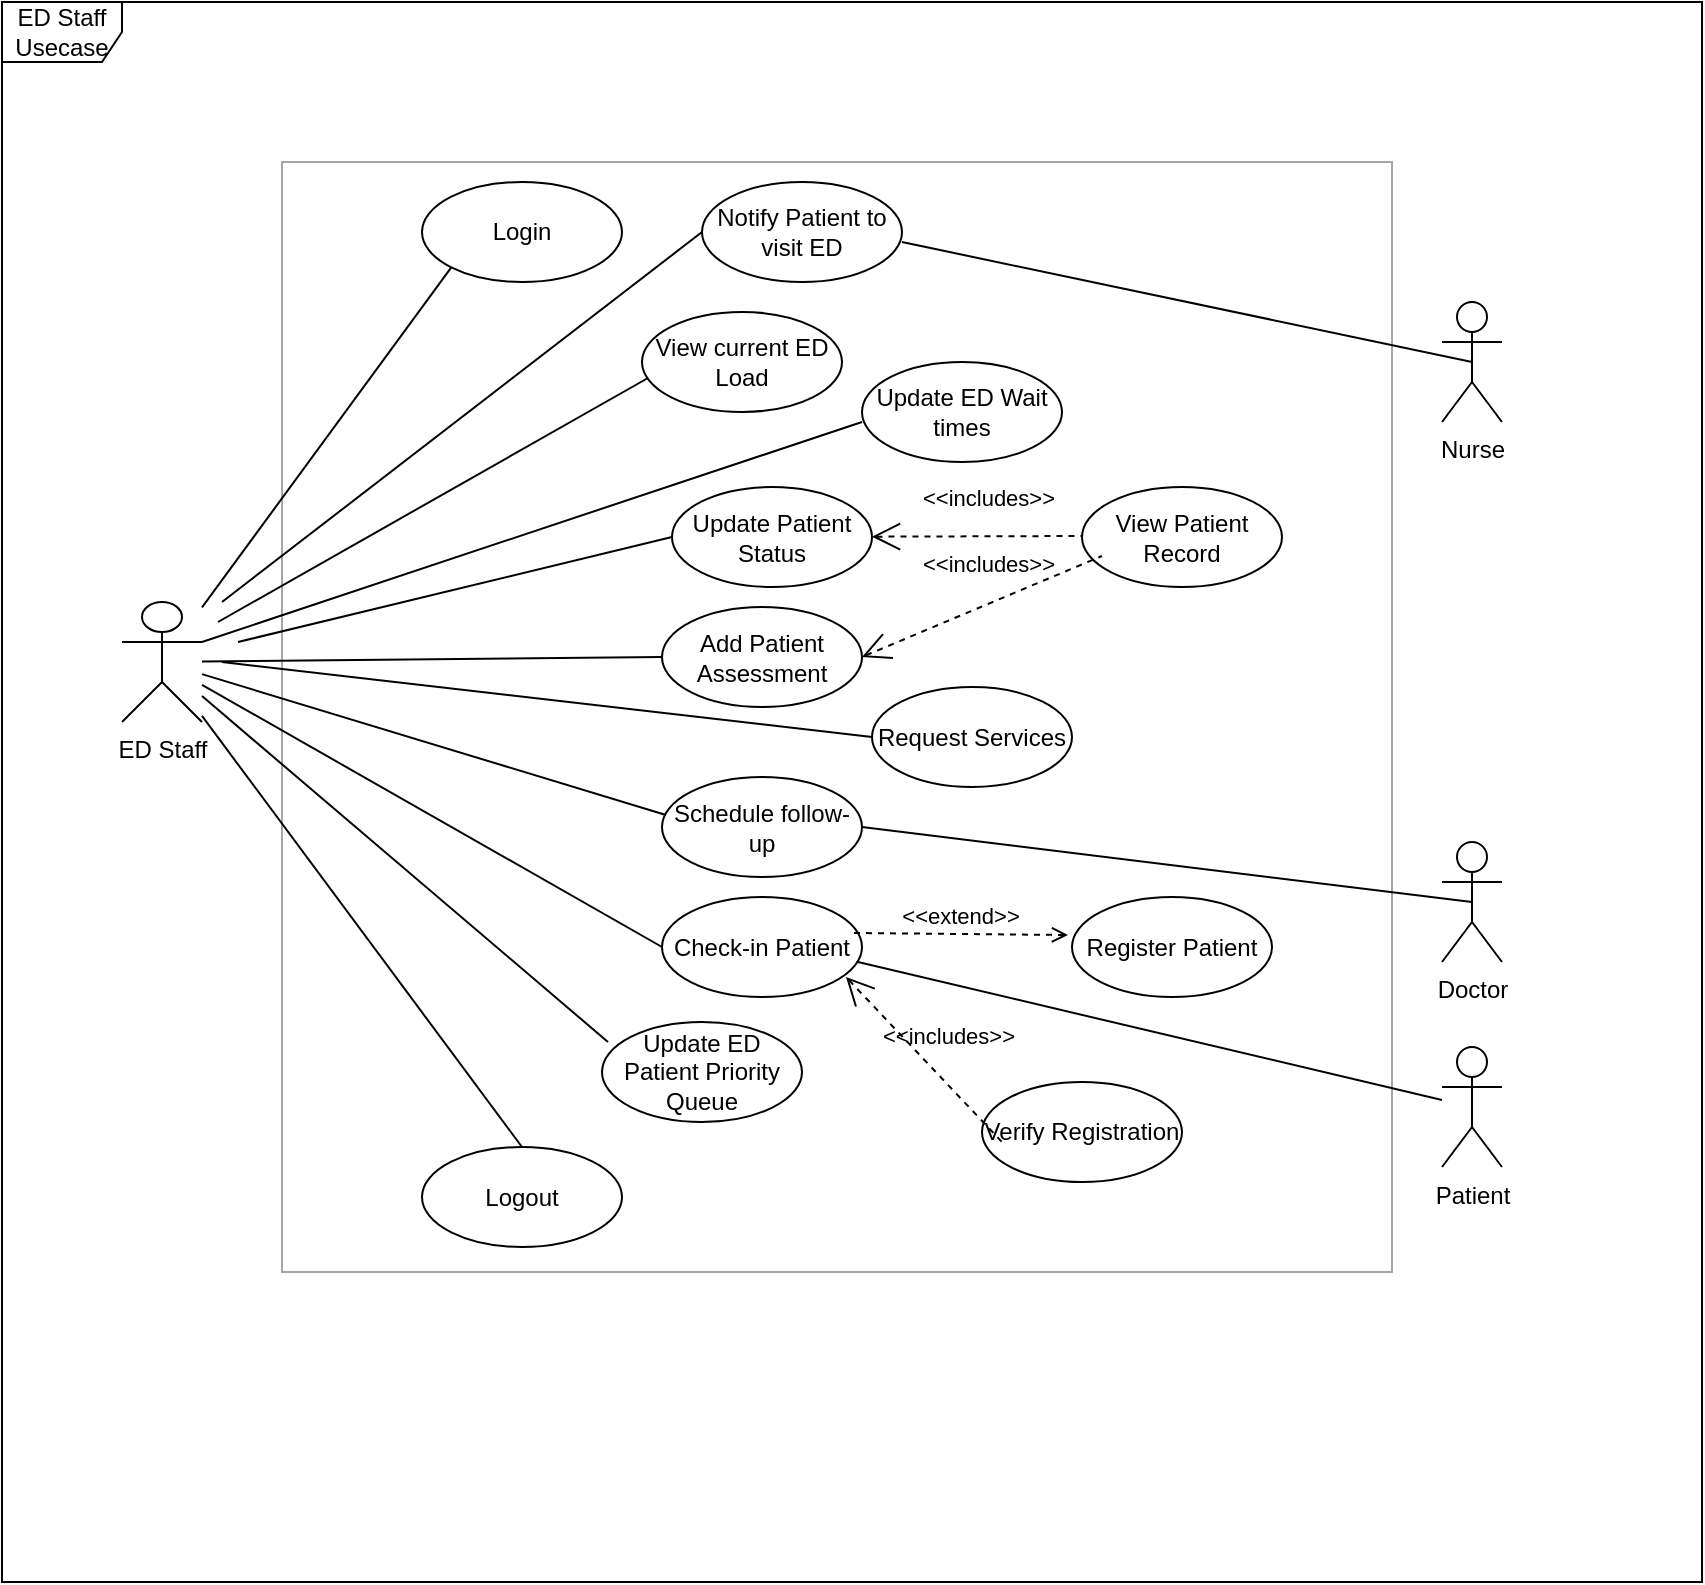 <mxfile version="24.7.16">
  <diagram name="Page-1" id="YNJIgYYOF31vNW3GRBjq">
    <mxGraphModel dx="1434" dy="786" grid="1" gridSize="10" guides="1" tooltips="1" connect="1" arrows="1" fold="1" page="1" pageScale="1" pageWidth="850" pageHeight="1100" math="0" shadow="0">
      <root>
        <mxCell id="0" />
        <mxCell id="1" parent="0" />
        <mxCell id="XzmBF0EzG8E6nJlxvi2m-1" value="ED Staff" style="shape=umlActor;verticalLabelPosition=bottom;verticalAlign=top;html=1;outlineConnect=0;" parent="1" vertex="1">
          <mxGeometry x="100" y="440" width="40" height="60" as="geometry" />
        </mxCell>
        <mxCell id="XzmBF0EzG8E6nJlxvi2m-11" value="ED Staff Usecase" style="shape=umlFrame;whiteSpace=wrap;html=1;pointerEvents=0;" parent="1" vertex="1">
          <mxGeometry x="40" y="140" width="850" height="790" as="geometry" />
        </mxCell>
        <mxCell id="XzmBF0EzG8E6nJlxvi2m-12" value="" style="whiteSpace=wrap;html=1;aspect=fixed;fillColor=none;strokeColor=#A6A6A6;movable=1;resizable=1;rotatable=1;deletable=1;editable=1;locked=0;connectable=1;" parent="1" vertex="1">
          <mxGeometry x="180" y="220" width="555" height="555" as="geometry" />
        </mxCell>
        <mxCell id="XzmBF0EzG8E6nJlxvi2m-13" value="Login" style="ellipse;whiteSpace=wrap;html=1;" parent="1" vertex="1">
          <mxGeometry x="250" y="230" width="100" height="50" as="geometry" />
        </mxCell>
        <mxCell id="XzmBF0EzG8E6nJlxvi2m-16" value="Logout" style="ellipse;whiteSpace=wrap;html=1;" parent="1" vertex="1">
          <mxGeometry x="250" y="712.5" width="100" height="50" as="geometry" />
        </mxCell>
        <mxCell id="XzmBF0EzG8E6nJlxvi2m-18" value="View current ED Load" style="ellipse;whiteSpace=wrap;html=1;" parent="1" vertex="1">
          <mxGeometry x="360" y="295" width="100" height="50" as="geometry" />
        </mxCell>
        <mxCell id="XzmBF0EzG8E6nJlxvi2m-19" value="Update Patient Status" style="ellipse;whiteSpace=wrap;html=1;" parent="1" vertex="1">
          <mxGeometry x="375" y="382.5" width="100" height="50" as="geometry" />
        </mxCell>
        <mxCell id="XzmBF0EzG8E6nJlxvi2m-20" value="View Patient Record" style="ellipse;whiteSpace=wrap;html=1;" parent="1" vertex="1">
          <mxGeometry x="580" y="382.5" width="100" height="50" as="geometry" />
        </mxCell>
        <mxCell id="XzmBF0EzG8E6nJlxvi2m-21" value="&amp;lt;&amp;lt;includes&amp;gt;&amp;gt;" style="edgeStyle=none;html=1;startArrow=open;endArrow=none;startSize=12;verticalAlign=bottom;dashed=1;labelBackgroundColor=none;rounded=0;" parent="1" source="XzmBF0EzG8E6nJlxvi2m-19" edge="1">
          <mxGeometry x="0.111" y="10" width="160" relative="1" as="geometry">
            <mxPoint x="490" y="407" as="sourcePoint" />
            <mxPoint x="580" y="407" as="targetPoint" />
            <mxPoint as="offset" />
          </mxGeometry>
        </mxCell>
        <mxCell id="XzmBF0EzG8E6nJlxvi2m-23" value="Check-in Patient" style="ellipse;whiteSpace=wrap;html=1;" parent="1" vertex="1">
          <mxGeometry x="370" y="587.5" width="100" height="50" as="geometry" />
        </mxCell>
        <mxCell id="XzmBF0EzG8E6nJlxvi2m-24" value="Register Patient" style="ellipse;whiteSpace=wrap;html=1;" parent="1" vertex="1">
          <mxGeometry x="575" y="587.5" width="100" height="50" as="geometry" />
        </mxCell>
        <mxCell id="XzmBF0EzG8E6nJlxvi2m-25" value="Verify Registration" style="ellipse;whiteSpace=wrap;html=1;" parent="1" vertex="1">
          <mxGeometry x="530" y="680" width="100" height="50" as="geometry" />
        </mxCell>
        <mxCell id="XzmBF0EzG8E6nJlxvi2m-26" value="&amp;lt;&amp;lt;includes&amp;gt;&amp;gt;" style="edgeStyle=none;html=1;startArrow=open;endArrow=none;startSize=12;verticalAlign=bottom;dashed=1;labelBackgroundColor=none;rounded=0;exitX=0.92;exitY=0.8;exitDx=0;exitDy=0;exitPerimeter=0;entryX=0.1;entryY=0.6;entryDx=0;entryDy=0;entryPerimeter=0;" parent="1" source="XzmBF0EzG8E6nJlxvi2m-23" target="XzmBF0EzG8E6nJlxvi2m-25" edge="1">
          <mxGeometry x="0.107" y="10" width="160" relative="1" as="geometry">
            <mxPoint x="465" y="636.5" as="sourcePoint" />
            <mxPoint x="575" y="677.5" as="targetPoint" />
            <mxPoint as="offset" />
          </mxGeometry>
        </mxCell>
        <mxCell id="XzmBF0EzG8E6nJlxvi2m-28" value="Add Patient Assessment" style="ellipse;whiteSpace=wrap;html=1;" parent="1" vertex="1">
          <mxGeometry x="370" y="442.5" width="100" height="50" as="geometry" />
        </mxCell>
        <mxCell id="XzmBF0EzG8E6nJlxvi2m-29" value="Update ED Patient Priority Queue" style="ellipse;whiteSpace=wrap;html=1;" parent="1" vertex="1">
          <mxGeometry x="340" y="650" width="100" height="50" as="geometry" />
        </mxCell>
        <mxCell id="XzmBF0EzG8E6nJlxvi2m-30" value="&amp;lt;&amp;lt;extend&amp;gt;&amp;gt;" style="html=1;verticalAlign=bottom;labelBackgroundColor=none;endArrow=open;endFill=0;dashed=1;rounded=0;exitX=0.96;exitY=0.36;exitDx=0;exitDy=0;exitPerimeter=0;entryX=-0.02;entryY=0.38;entryDx=0;entryDy=0;entryPerimeter=0;" parent="1" source="XzmBF0EzG8E6nJlxvi2m-23" target="XzmBF0EzG8E6nJlxvi2m-24" edge="1">
          <mxGeometry width="160" relative="1" as="geometry">
            <mxPoint x="485" y="607.5" as="sourcePoint" />
            <mxPoint x="565" y="607.5" as="targetPoint" />
          </mxGeometry>
        </mxCell>
        <mxCell id="XzmBF0EzG8E6nJlxvi2m-36" value="&amp;lt;&amp;lt;includes&amp;gt;&amp;gt;" style="edgeStyle=none;html=1;startArrow=open;endArrow=none;startSize=12;verticalAlign=bottom;dashed=1;labelBackgroundColor=none;rounded=0;exitX=1;exitY=0.5;exitDx=0;exitDy=0;" parent="1" source="XzmBF0EzG8E6nJlxvi2m-28" edge="1">
          <mxGeometry x="0.111" y="10" width="160" relative="1" as="geometry">
            <mxPoint x="485" y="417.5" as="sourcePoint" />
            <mxPoint x="590" y="417" as="targetPoint" />
            <mxPoint as="offset" />
            <Array as="points" />
          </mxGeometry>
        </mxCell>
        <mxCell id="XzmBF0EzG8E6nJlxvi2m-37" value="Schedule follow-up" style="ellipse;whiteSpace=wrap;html=1;" parent="1" vertex="1">
          <mxGeometry x="370" y="527.5" width="100" height="50" as="geometry" />
        </mxCell>
        <mxCell id="XzmBF0EzG8E6nJlxvi2m-39" value="" style="endArrow=none;html=1;rounded=0;entryX=0;entryY=1;entryDx=0;entryDy=0;" parent="1" source="XzmBF0EzG8E6nJlxvi2m-1" target="XzmBF0EzG8E6nJlxvi2m-13" edge="1">
          <mxGeometry width="50" height="50" relative="1" as="geometry">
            <mxPoint x="140" y="450" as="sourcePoint" />
            <mxPoint x="190" y="400" as="targetPoint" />
          </mxGeometry>
        </mxCell>
        <mxCell id="XzmBF0EzG8E6nJlxvi2m-40" value="" style="endArrow=none;html=1;rounded=0;entryX=0.03;entryY=0.66;entryDx=0;entryDy=0;entryPerimeter=0;" parent="1" target="XzmBF0EzG8E6nJlxvi2m-18" edge="1">
          <mxGeometry width="50" height="50" relative="1" as="geometry">
            <mxPoint x="148" y="450" as="sourcePoint" />
            <mxPoint x="245" y="293" as="targetPoint" />
          </mxGeometry>
        </mxCell>
        <mxCell id="XzmBF0EzG8E6nJlxvi2m-41" value="" style="endArrow=none;html=1;rounded=0;entryX=0;entryY=0.5;entryDx=0;entryDy=0;" parent="1" target="XzmBF0EzG8E6nJlxvi2m-19" edge="1">
          <mxGeometry width="50" height="50" relative="1" as="geometry">
            <mxPoint x="158" y="460" as="sourcePoint" />
            <mxPoint x="255" y="303" as="targetPoint" />
          </mxGeometry>
        </mxCell>
        <mxCell id="XzmBF0EzG8E6nJlxvi2m-42" value="" style="endArrow=none;html=1;rounded=0;entryX=0;entryY=0.5;entryDx=0;entryDy=0;" parent="1" source="XzmBF0EzG8E6nJlxvi2m-1" target="XzmBF0EzG8E6nJlxvi2m-28" edge="1">
          <mxGeometry width="50" height="50" relative="1" as="geometry">
            <mxPoint x="168" y="470" as="sourcePoint" />
            <mxPoint x="265" y="313" as="targetPoint" />
          </mxGeometry>
        </mxCell>
        <mxCell id="XzmBF0EzG8E6nJlxvi2m-43" value="" style="endArrow=none;html=1;rounded=0;entryX=0.02;entryY=0.38;entryDx=0;entryDy=0;entryPerimeter=0;" parent="1" source="XzmBF0EzG8E6nJlxvi2m-1" target="XzmBF0EzG8E6nJlxvi2m-37" edge="1">
          <mxGeometry width="50" height="50" relative="1" as="geometry">
            <mxPoint x="178" y="480" as="sourcePoint" />
            <mxPoint x="275" y="323" as="targetPoint" />
          </mxGeometry>
        </mxCell>
        <mxCell id="XzmBF0EzG8E6nJlxvi2m-44" value="" style="endArrow=none;html=1;rounded=0;entryX=0;entryY=0.5;entryDx=0;entryDy=0;" parent="1" source="XzmBF0EzG8E6nJlxvi2m-1" target="XzmBF0EzG8E6nJlxvi2m-23" edge="1">
          <mxGeometry width="50" height="50" relative="1" as="geometry">
            <mxPoint x="188" y="490" as="sourcePoint" />
            <mxPoint x="285" y="333" as="targetPoint" />
          </mxGeometry>
        </mxCell>
        <mxCell id="XzmBF0EzG8E6nJlxvi2m-45" value="" style="endArrow=none;html=1;rounded=0;entryX=0.03;entryY=0.2;entryDx=0;entryDy=0;entryPerimeter=0;" parent="1" source="XzmBF0EzG8E6nJlxvi2m-1" target="XzmBF0EzG8E6nJlxvi2m-29" edge="1">
          <mxGeometry width="50" height="50" relative="1" as="geometry">
            <mxPoint x="198" y="500" as="sourcePoint" />
            <mxPoint x="295" y="343" as="targetPoint" />
          </mxGeometry>
        </mxCell>
        <mxCell id="XzmBF0EzG8E6nJlxvi2m-46" value="" style="endArrow=none;html=1;rounded=0;entryX=0.5;entryY=0;entryDx=0;entryDy=0;" parent="1" source="XzmBF0EzG8E6nJlxvi2m-1" target="XzmBF0EzG8E6nJlxvi2m-16" edge="1">
          <mxGeometry width="50" height="50" relative="1" as="geometry">
            <mxPoint x="208" y="510" as="sourcePoint" />
            <mxPoint x="260" y="720" as="targetPoint" />
          </mxGeometry>
        </mxCell>
        <mxCell id="XzmBF0EzG8E6nJlxvi2m-47" value="Doctor" style="shape=umlActor;verticalLabelPosition=bottom;verticalAlign=top;html=1;outlineConnect=0;" parent="1" vertex="1">
          <mxGeometry x="760" y="560" width="30" height="60" as="geometry" />
        </mxCell>
        <mxCell id="XzmBF0EzG8E6nJlxvi2m-48" value="Nurse" style="shape=umlActor;verticalLabelPosition=bottom;verticalAlign=top;html=1;outlineConnect=0;" parent="1" vertex="1">
          <mxGeometry x="760" y="290" width="30" height="60" as="geometry" />
        </mxCell>
        <mxCell id="XzmBF0EzG8E6nJlxvi2m-49" value="Notify Patient to visit ED" style="ellipse;whiteSpace=wrap;html=1;" parent="1" vertex="1">
          <mxGeometry x="390" y="230" width="100" height="50" as="geometry" />
        </mxCell>
        <mxCell id="XzmBF0EzG8E6nJlxvi2m-50" value="" style="endArrow=none;html=1;rounded=0;entryX=0;entryY=0.5;entryDx=0;entryDy=0;" parent="1" target="XzmBF0EzG8E6nJlxvi2m-49" edge="1">
          <mxGeometry width="50" height="50" relative="1" as="geometry">
            <mxPoint x="150" y="440" as="sourcePoint" />
            <mxPoint x="200" y="390" as="targetPoint" />
          </mxGeometry>
        </mxCell>
        <mxCell id="XzmBF0EzG8E6nJlxvi2m-53" value="" style="endArrow=none;html=1;rounded=0;entryX=0.5;entryY=0.5;entryDx=0;entryDy=0;entryPerimeter=0;" parent="1" target="XzmBF0EzG8E6nJlxvi2m-48" edge="1">
          <mxGeometry width="50" height="50" relative="1" as="geometry">
            <mxPoint x="490" y="260" as="sourcePoint" />
            <mxPoint x="540" y="210" as="targetPoint" />
          </mxGeometry>
        </mxCell>
        <mxCell id="XzmBF0EzG8E6nJlxvi2m-54" value="" style="endArrow=none;html=1;rounded=0;entryX=0.5;entryY=0.5;entryDx=0;entryDy=0;entryPerimeter=0;exitX=1;exitY=0.5;exitDx=0;exitDy=0;" parent="1" source="XzmBF0EzG8E6nJlxvi2m-37" target="XzmBF0EzG8E6nJlxvi2m-47" edge="1">
          <mxGeometry width="50" height="50" relative="1" as="geometry">
            <mxPoint x="420" y="550" as="sourcePoint" />
            <mxPoint x="470" y="500" as="targetPoint" />
          </mxGeometry>
        </mxCell>
        <mxCell id="XzmBF0EzG8E6nJlxvi2m-55" value="" style="endArrow=none;html=1;rounded=0;entryX=0;entryY=0.5;entryDx=0;entryDy=0;" parent="1" target="XzmBF0EzG8E6nJlxvi2m-56" edge="1">
          <mxGeometry width="50" height="50" relative="1" as="geometry">
            <mxPoint x="150" y="470" as="sourcePoint" />
            <mxPoint x="470" y="510" as="targetPoint" />
          </mxGeometry>
        </mxCell>
        <mxCell id="XzmBF0EzG8E6nJlxvi2m-56" value="Request Services" style="ellipse;whiteSpace=wrap;html=1;" parent="1" vertex="1">
          <mxGeometry x="475" y="482.5" width="100" height="50" as="geometry" />
        </mxCell>
        <mxCell id="XzmBF0EzG8E6nJlxvi2m-58" value="Update ED Wait times" style="ellipse;whiteSpace=wrap;html=1;" parent="1" vertex="1">
          <mxGeometry x="470" y="320" width="100" height="50" as="geometry" />
        </mxCell>
        <mxCell id="XzmBF0EzG8E6nJlxvi2m-59" value="" style="endArrow=none;html=1;rounded=0;exitX=1;exitY=0.333;exitDx=0;exitDy=0;exitPerimeter=0;" parent="1" source="XzmBF0EzG8E6nJlxvi2m-1" edge="1">
          <mxGeometry width="50" height="50" relative="1" as="geometry">
            <mxPoint x="420" y="400" as="sourcePoint" />
            <mxPoint x="470" y="350" as="targetPoint" />
          </mxGeometry>
        </mxCell>
        <mxCell id="XzmBF0EzG8E6nJlxvi2m-60" value="Patient" style="shape=umlActor;verticalLabelPosition=bottom;verticalAlign=top;html=1;outlineConnect=0;" parent="1" vertex="1">
          <mxGeometry x="760" y="662.5" width="30" height="60" as="geometry" />
        </mxCell>
        <mxCell id="XzmBF0EzG8E6nJlxvi2m-63" value="" style="endArrow=none;html=1;rounded=0;exitX=0.98;exitY=0.65;exitDx=0;exitDy=0;exitPerimeter=0;" parent="1" source="XzmBF0EzG8E6nJlxvi2m-23" target="XzmBF0EzG8E6nJlxvi2m-60" edge="1">
          <mxGeometry width="50" height="50" relative="1" as="geometry">
            <mxPoint x="460" y="620" as="sourcePoint" />
            <mxPoint x="510" y="570" as="targetPoint" />
          </mxGeometry>
        </mxCell>
      </root>
    </mxGraphModel>
  </diagram>
</mxfile>
